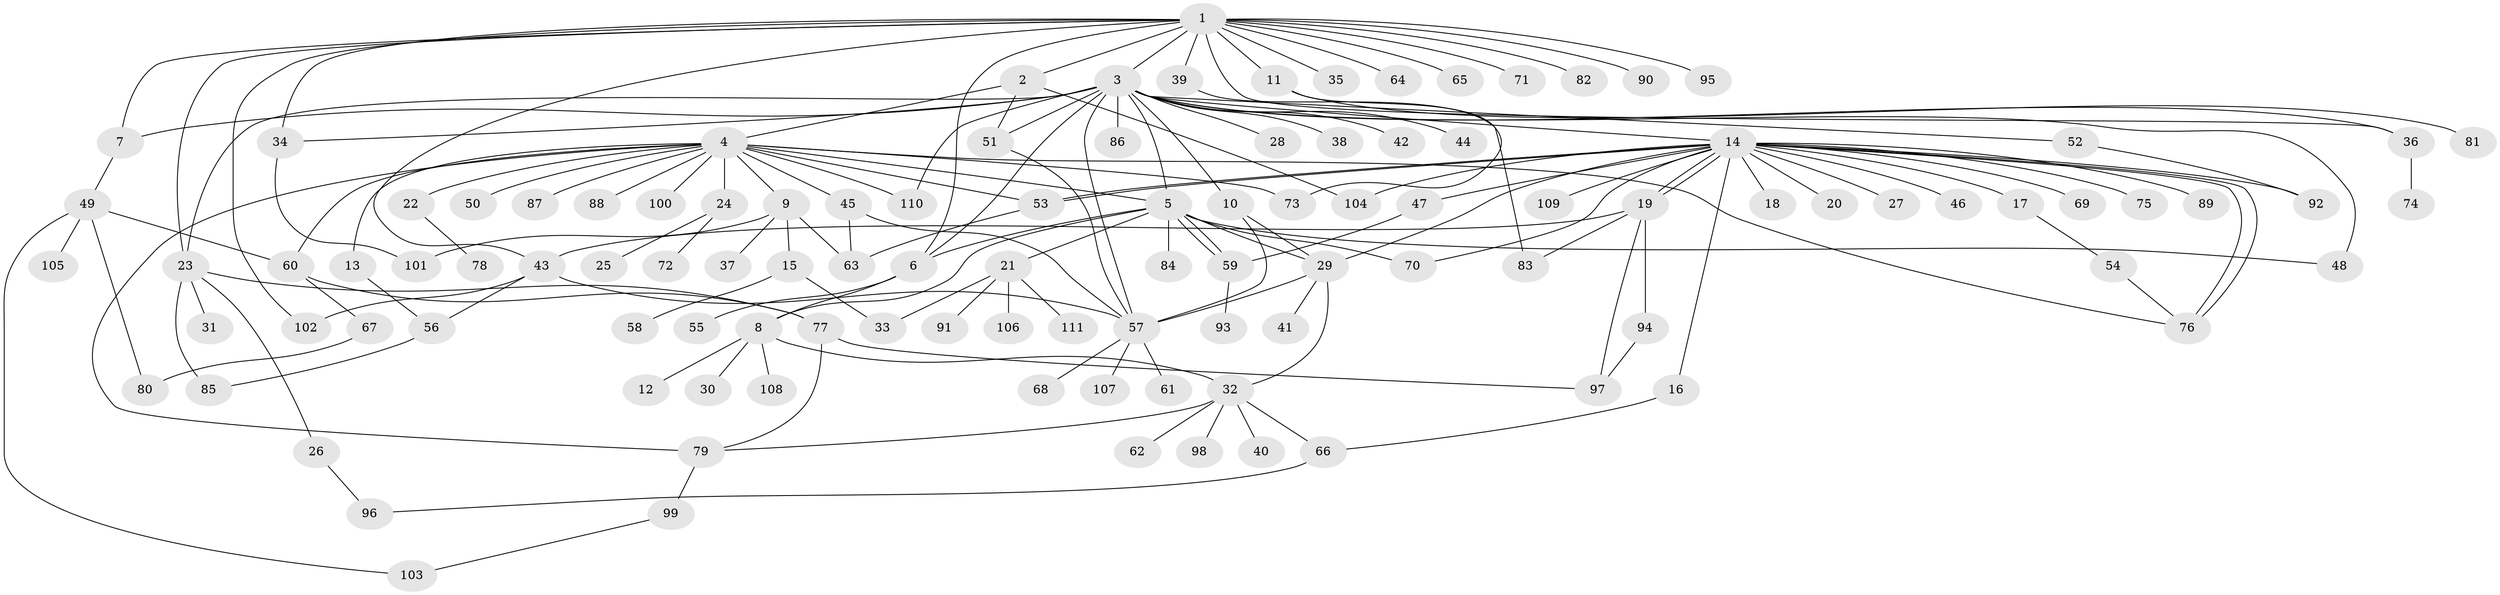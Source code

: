 // coarse degree distribution, {17: 0.022988505747126436, 5: 0.04597701149425287, 18: 0.011494252873563218, 11: 0.011494252873563218, 4: 0.04597701149425287, 6: 0.04597701149425287, 2: 0.20689655172413793, 3: 0.06896551724137931, 24: 0.011494252873563218, 1: 0.5057471264367817, 12: 0.011494252873563218, 9: 0.011494252873563218}
// Generated by graph-tools (version 1.1) at 2025/41/03/06/25 10:41:50]
// undirected, 111 vertices, 160 edges
graph export_dot {
graph [start="1"]
  node [color=gray90,style=filled];
  1;
  2;
  3;
  4;
  5;
  6;
  7;
  8;
  9;
  10;
  11;
  12;
  13;
  14;
  15;
  16;
  17;
  18;
  19;
  20;
  21;
  22;
  23;
  24;
  25;
  26;
  27;
  28;
  29;
  30;
  31;
  32;
  33;
  34;
  35;
  36;
  37;
  38;
  39;
  40;
  41;
  42;
  43;
  44;
  45;
  46;
  47;
  48;
  49;
  50;
  51;
  52;
  53;
  54;
  55;
  56;
  57;
  58;
  59;
  60;
  61;
  62;
  63;
  64;
  65;
  66;
  67;
  68;
  69;
  70;
  71;
  72;
  73;
  74;
  75;
  76;
  77;
  78;
  79;
  80;
  81;
  82;
  83;
  84;
  85;
  86;
  87;
  88;
  89;
  90;
  91;
  92;
  93;
  94;
  95;
  96;
  97;
  98;
  99;
  100;
  101;
  102;
  103;
  104;
  105;
  106;
  107;
  108;
  109;
  110;
  111;
  1 -- 2;
  1 -- 3;
  1 -- 6;
  1 -- 7;
  1 -- 11;
  1 -- 23;
  1 -- 34;
  1 -- 35;
  1 -- 36;
  1 -- 39;
  1 -- 43;
  1 -- 64;
  1 -- 65;
  1 -- 71;
  1 -- 82;
  1 -- 90;
  1 -- 95;
  1 -- 102;
  2 -- 4;
  2 -- 51;
  2 -- 104;
  3 -- 5;
  3 -- 6;
  3 -- 7;
  3 -- 10;
  3 -- 14;
  3 -- 23;
  3 -- 28;
  3 -- 34;
  3 -- 36;
  3 -- 38;
  3 -- 42;
  3 -- 44;
  3 -- 48;
  3 -- 51;
  3 -- 52;
  3 -- 57;
  3 -- 86;
  3 -- 110;
  4 -- 5;
  4 -- 9;
  4 -- 13;
  4 -- 22;
  4 -- 24;
  4 -- 45;
  4 -- 50;
  4 -- 53;
  4 -- 60;
  4 -- 73;
  4 -- 76;
  4 -- 79;
  4 -- 87;
  4 -- 88;
  4 -- 100;
  4 -- 110;
  5 -- 6;
  5 -- 8;
  5 -- 21;
  5 -- 29;
  5 -- 48;
  5 -- 59;
  5 -- 59;
  5 -- 70;
  5 -- 84;
  6 -- 8;
  6 -- 55;
  7 -- 49;
  8 -- 12;
  8 -- 30;
  8 -- 32;
  8 -- 108;
  9 -- 15;
  9 -- 37;
  9 -- 63;
  9 -- 101;
  10 -- 29;
  10 -- 57;
  11 -- 73;
  11 -- 81;
  13 -- 56;
  14 -- 16;
  14 -- 17;
  14 -- 18;
  14 -- 19;
  14 -- 19;
  14 -- 20;
  14 -- 27;
  14 -- 29;
  14 -- 46;
  14 -- 47;
  14 -- 53;
  14 -- 53;
  14 -- 69;
  14 -- 70;
  14 -- 75;
  14 -- 76;
  14 -- 76;
  14 -- 89;
  14 -- 92;
  14 -- 104;
  14 -- 109;
  15 -- 33;
  15 -- 58;
  16 -- 66;
  17 -- 54;
  19 -- 43;
  19 -- 83;
  19 -- 94;
  19 -- 97;
  21 -- 33;
  21 -- 91;
  21 -- 106;
  21 -- 111;
  22 -- 78;
  23 -- 26;
  23 -- 31;
  23 -- 77;
  23 -- 85;
  24 -- 25;
  24 -- 72;
  26 -- 96;
  29 -- 32;
  29 -- 41;
  29 -- 57;
  32 -- 40;
  32 -- 62;
  32 -- 66;
  32 -- 79;
  32 -- 98;
  34 -- 101;
  36 -- 74;
  39 -- 83;
  43 -- 56;
  43 -- 57;
  43 -- 102;
  45 -- 57;
  45 -- 63;
  47 -- 59;
  49 -- 60;
  49 -- 80;
  49 -- 103;
  49 -- 105;
  51 -- 57;
  52 -- 92;
  53 -- 63;
  54 -- 76;
  56 -- 85;
  57 -- 61;
  57 -- 68;
  57 -- 107;
  59 -- 93;
  60 -- 67;
  60 -- 77;
  66 -- 96;
  67 -- 80;
  77 -- 79;
  77 -- 97;
  79 -- 99;
  94 -- 97;
  99 -- 103;
}
